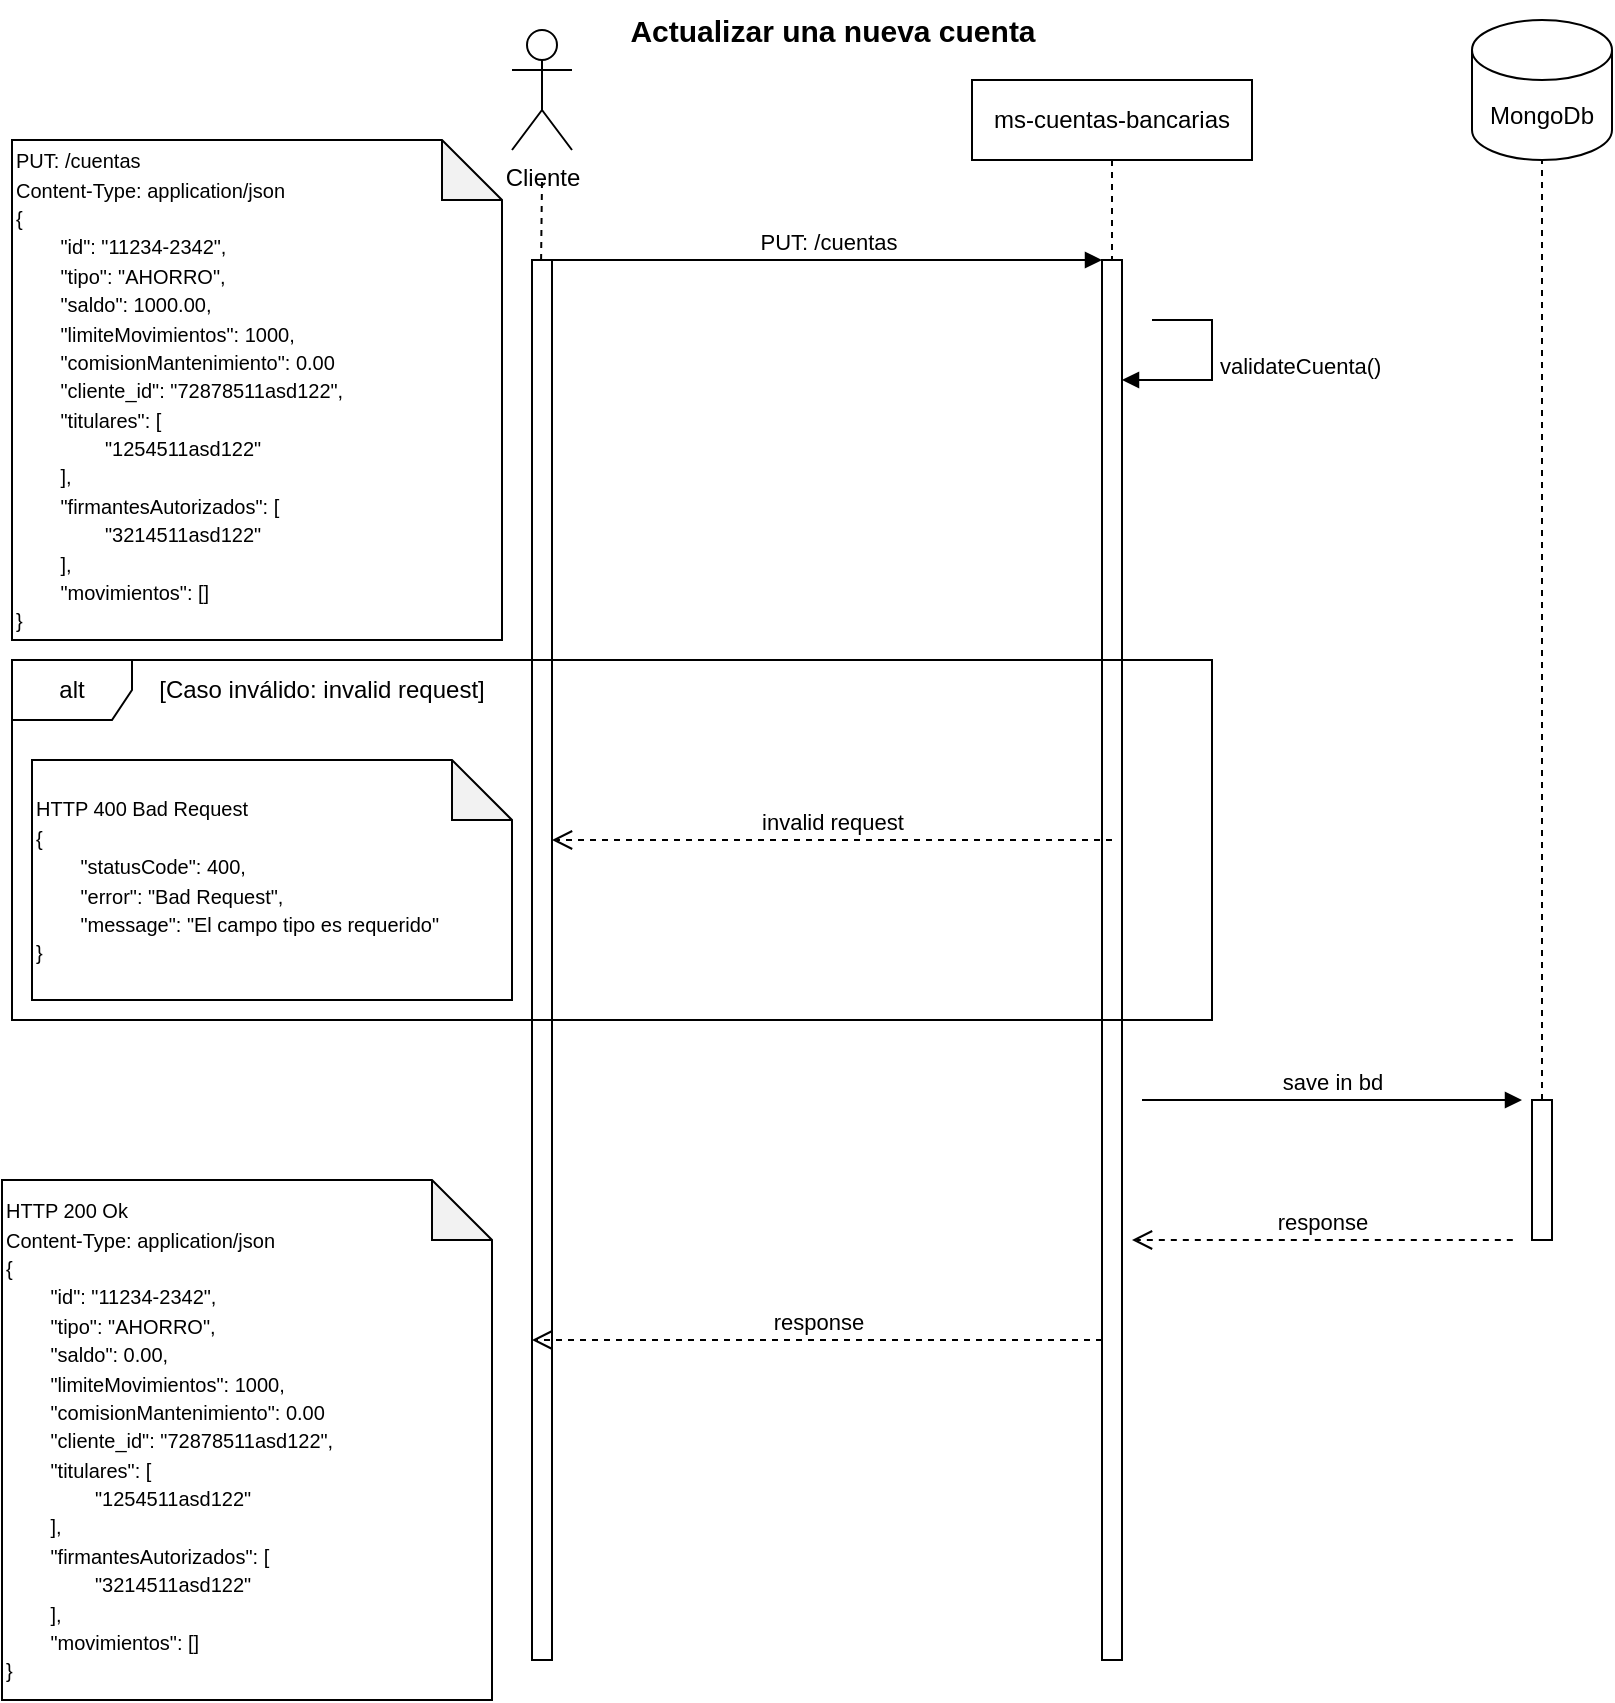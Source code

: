 <mxfile version="25.0.3">
  <diagram name="Page-1" id="2YBvvXClWsGukQMizWep">
    <mxGraphModel dx="1380" dy="739" grid="1" gridSize="10" guides="1" tooltips="1" connect="1" arrows="1" fold="1" page="1" pageScale="1" pageWidth="850" pageHeight="1100" math="0" shadow="0">
      <root>
        <mxCell id="0" />
        <mxCell id="1" parent="0" />
        <mxCell id="FPl_LzPnAsr6WE_-1Flb-5" value="ms-cuentas-bancarias" style="shape=umlLifeline;perimeter=lifelinePerimeter;whiteSpace=wrap;html=1;container=0;dropTarget=0;collapsible=0;recursiveResize=0;outlineConnect=0;portConstraint=eastwest;newEdgeStyle={&quot;edgeStyle&quot;:&quot;elbowEdgeStyle&quot;,&quot;elbow&quot;:&quot;vertical&quot;,&quot;curved&quot;:0,&quot;rounded&quot;:0};labelBackgroundColor=none;" parent="1" vertex="1">
          <mxGeometry x="510" y="50" width="140" height="790" as="geometry" />
        </mxCell>
        <mxCell id="FPl_LzPnAsr6WE_-1Flb-6" value="" style="html=1;points=[];perimeter=orthogonalPerimeter;outlineConnect=0;targetShapes=umlLifeline;portConstraint=eastwest;newEdgeStyle={&quot;edgeStyle&quot;:&quot;elbowEdgeStyle&quot;,&quot;elbow&quot;:&quot;vertical&quot;,&quot;curved&quot;:0,&quot;rounded&quot;:0};labelBackgroundColor=none;" parent="FPl_LzPnAsr6WE_-1Flb-5" vertex="1">
          <mxGeometry x="65" y="90" width="10" height="700" as="geometry" />
        </mxCell>
        <mxCell id="FPl_LzPnAsr6WE_-1Flb-7" value="PUT: /cuentas" style="html=1;verticalAlign=bottom;endArrow=block;edgeStyle=elbowEdgeStyle;elbow=vertical;curved=0;rounded=0;labelBackgroundColor=none;fontColor=default;" parent="1" source="FPl_LzPnAsr6WE_-1Flb-10" target="FPl_LzPnAsr6WE_-1Flb-6" edge="1">
          <mxGeometry x="0.004" relative="1" as="geometry">
            <mxPoint x="310" y="140" as="sourcePoint" />
            <Array as="points">
              <mxPoint x="395" y="140" />
            </Array>
            <mxPoint x="580" y="140" as="targetPoint" />
            <mxPoint as="offset" />
          </mxGeometry>
        </mxCell>
        <mxCell id="FPl_LzPnAsr6WE_-1Flb-8" value="invalid request" style="html=1;verticalAlign=bottom;endArrow=open;dashed=1;endSize=8;edgeStyle=elbowEdgeStyle;elbow=vertical;curved=0;rounded=0;labelBackgroundColor=none;fontColor=default;" parent="1" edge="1">
          <mxGeometry relative="1" as="geometry">
            <mxPoint x="300" y="430" as="targetPoint" />
            <Array as="points">
              <mxPoint x="405" y="430" />
            </Array>
            <mxPoint x="580" y="430" as="sourcePoint" />
          </mxGeometry>
        </mxCell>
        <mxCell id="FPl_LzPnAsr6WE_-1Flb-9" value="Cliente" style="shape=umlActor;verticalLabelPosition=bottom;verticalAlign=top;html=1;outlineConnect=0;labelBackgroundColor=none;" parent="1" vertex="1">
          <mxGeometry x="280" y="25" width="30" height="60" as="geometry" />
        </mxCell>
        <mxCell id="FPl_LzPnAsr6WE_-1Flb-10" value="" style="html=1;points=[];perimeter=orthogonalPerimeter;outlineConnect=0;targetShapes=umlLifeline;portConstraint=eastwest;newEdgeStyle={&quot;edgeStyle&quot;:&quot;elbowEdgeStyle&quot;,&quot;elbow&quot;:&quot;vertical&quot;,&quot;curved&quot;:0,&quot;rounded&quot;:0};labelBackgroundColor=none;" parent="1" vertex="1">
          <mxGeometry x="290" y="140" width="10" height="700" as="geometry" />
        </mxCell>
        <mxCell id="FPl_LzPnAsr6WE_-1Flb-11" value="" style="endArrow=none;dashed=1;html=1;rounded=0;labelBackgroundColor=none;fontColor=default;" parent="1" edge="1">
          <mxGeometry width="50" height="50" relative="1" as="geometry">
            <mxPoint x="294.55" y="140" as="sourcePoint" />
            <mxPoint x="295" y="100" as="targetPoint" />
          </mxGeometry>
        </mxCell>
        <mxCell id="FPl_LzPnAsr6WE_-1Flb-12" value="validateCuenta()" style="html=1;align=left;spacingLeft=2;endArrow=block;rounded=0;edgeStyle=orthogonalEdgeStyle;curved=0;rounded=0;" parent="1" target="FPl_LzPnAsr6WE_-1Flb-6" edge="1">
          <mxGeometry relative="1" as="geometry">
            <mxPoint x="600" y="170" as="sourcePoint" />
            <Array as="points">
              <mxPoint x="630" y="170" />
              <mxPoint x="630" y="200" />
            </Array>
            <mxPoint x="605" y="200" as="targetPoint" />
          </mxGeometry>
        </mxCell>
        <mxCell id="FPl_LzPnAsr6WE_-1Flb-13" value="&lt;font style=&quot;font-size: 10px;&quot;&gt;PUT: /cuentas&lt;/font&gt;&lt;div&gt;&lt;font style=&quot;font-size: 10px;&quot;&gt;Content-Type: application/json&lt;/font&gt;&lt;/div&gt;&lt;div&gt;&lt;div&gt;&lt;font style=&quot;font-size: 10px;&quot;&gt;{&lt;/font&gt;&lt;/div&gt;&lt;div&gt;&lt;font style=&quot;font-size: 10px;&quot;&gt;&lt;span style=&quot;white-space: pre;&quot;&gt;&#x9;&lt;/span&gt;&quot;id&lt;span style=&quot;background-color: initial;&quot;&gt;&quot;: &quot;11234-2342&quot;,&lt;/span&gt;&lt;/font&gt;&lt;/div&gt;&lt;div&gt;&lt;span style=&quot;font-size: 10px; background-color: initial;&quot;&gt;&lt;span style=&quot;white-space: pre;&quot;&gt;&#x9;&lt;/span&gt;&quot;tipo&quot;: &quot;AHORRO&quot;,&lt;br&gt;&lt;/span&gt;&lt;/div&gt;&lt;div&gt;&lt;span style=&quot;font-size: 10px; background-color: initial;&quot;&gt;&lt;span style=&quot;white-space: pre;&quot;&gt;&#x9;&lt;/span&gt;&quot;saldo&quot;: 1000.00,&lt;br&gt;&lt;/span&gt;&lt;/div&gt;&lt;div&gt;&lt;span style=&quot;font-size: 10px; background-color: initial;&quot;&gt;&lt;span style=&quot;white-space: pre;&quot;&gt;&#x9;&lt;/span&gt;&quot;limiteMovimientos&quot;: 1000,&lt;br&gt;&lt;/span&gt;&lt;/div&gt;&lt;div&gt;&lt;span style=&quot;font-size: 10px; background-color: initial;&quot;&gt;&lt;span style=&quot;white-space: pre;&quot;&gt;&#x9;&lt;/span&gt;&quot;comisionMantenimiento&quot;: 0.00&lt;br&gt;&lt;/span&gt;&lt;/div&gt;&lt;div&gt;&lt;span style=&quot;font-size: 10px; background-color: initial;&quot;&gt;&lt;span style=&quot;white-space: pre;&quot;&gt;&#x9;&lt;/span&gt;&quot;cliente_id&quot;: &quot;72878511asd122&quot;,&lt;br&gt;&lt;/span&gt;&lt;/div&gt;&lt;div&gt;&lt;span style=&quot;font-size: 10px; background-color: initial;&quot;&gt;&lt;span style=&quot;white-space: pre;&quot;&gt;&#x9;&lt;/span&gt;&quot;titulares&quot;: [&lt;/span&gt;&lt;/div&gt;&lt;div&gt;&lt;span style=&quot;font-size: 10px; background-color: initial;&quot;&gt;&lt;span style=&quot;white-space: pre;&quot;&gt;&#x9;&lt;/span&gt;&lt;span style=&quot;white-space: pre;&quot;&gt;&#x9;&lt;/span&gt;&quot;&lt;/span&gt;&lt;span style=&quot;font-size: 10px; background-color: initial;&quot;&gt;1254511asd122&lt;/span&gt;&lt;span style=&quot;background-color: initial; font-size: 10px;&quot;&gt;&quot;&lt;/span&gt;&lt;/div&gt;&lt;div&gt;&lt;span style=&quot;font-size: 10px; background-color: initial;&quot;&gt;&lt;span style=&quot;white-space: pre;&quot;&gt;&#x9;&lt;/span&gt;],&lt;br&gt;&lt;/span&gt;&lt;/div&gt;&lt;div&gt;&lt;span style=&quot;font-size: 10px; background-color: initial;&quot;&gt;&lt;span style=&quot;white-space: pre;&quot;&gt;&#x9;&lt;/span&gt;&quot;firmantesAutorizados&quot;: [&lt;/span&gt;&lt;/div&gt;&lt;div&gt;&lt;span style=&quot;font-size: 10px; background-color: initial;&quot;&gt;&lt;span style=&quot;white-space: pre;&quot;&gt;&#x9;&lt;/span&gt;&lt;span style=&quot;white-space: pre;&quot;&gt;&#x9;&lt;/span&gt;&quot;&lt;/span&gt;&lt;span style=&quot;font-size: 10px; background-color: initial;&quot;&gt;3214511asd122&lt;/span&gt;&lt;span style=&quot;background-color: initial; font-size: 10px;&quot;&gt;&quot;&lt;/span&gt;&lt;/div&gt;&lt;div&gt;&lt;span style=&quot;font-size: 10px; background-color: initial;&quot;&gt;&lt;span style=&quot;white-space: pre;&quot;&gt;&#x9;&lt;/span&gt;],&lt;/span&gt;&lt;/div&gt;&lt;div&gt;&lt;span style=&quot;font-size: 10px; background-color: initial;&quot;&gt;&lt;span style=&quot;white-space: pre;&quot;&gt;&#x9;&lt;/span&gt;&quot;movimientos&quot;: [&lt;/span&gt;&lt;span style=&quot;background-color: initial; font-size: 10px;&quot;&gt;]&lt;/span&gt;&lt;/div&gt;&lt;/div&gt;&lt;div&gt;&lt;span style=&quot;font-size: 10px;&quot;&gt;}&lt;/span&gt;&lt;/div&gt;" style="shape=note;whiteSpace=wrap;html=1;backgroundOutline=1;darkOpacity=0.05;align=left;" parent="1" vertex="1">
          <mxGeometry x="30" y="80" width="245" height="250" as="geometry" />
        </mxCell>
        <mxCell id="FPl_LzPnAsr6WE_-1Flb-14" value="alt" style="shape=umlFrame;whiteSpace=wrap;html=1;pointerEvents=0;" parent="1" vertex="1">
          <mxGeometry x="30" y="340" width="600" height="180" as="geometry" />
        </mxCell>
        <mxCell id="FPl_LzPnAsr6WE_-1Flb-15" value="[Caso inválido: invalid request]" style="text;html=1;align=center;verticalAlign=middle;whiteSpace=wrap;rounded=0;" parent="1" vertex="1">
          <mxGeometry x="100" y="340" width="170" height="30" as="geometry" />
        </mxCell>
        <mxCell id="FPl_LzPnAsr6WE_-1Flb-16" value="&lt;font style=&quot;font-size: 10px;&quot;&gt;HTTP 400 Bad Request&lt;/font&gt;&lt;div&gt;&lt;span style=&quot;font-size: 10px; background-color: initial;&quot;&gt;{&lt;/span&gt;&lt;/div&gt;&lt;div&gt;&lt;font style=&quot;font-size: 10px;&quot;&gt;&lt;span style=&quot;white-space: pre;&quot;&gt;&#x9;&lt;/span&gt;&quot;statusCode&quot;: 400,&lt;/font&gt;&lt;/div&gt;&lt;div&gt;&lt;font style=&quot;font-size: 10px;&quot;&gt;&lt;span style=&quot;white-space: pre;&quot;&gt;&#x9;&lt;/span&gt;&quot;error&quot;: &quot;Bad Request&quot;,&lt;/font&gt;&lt;/div&gt;&lt;div&gt;&lt;font style=&quot;font-size: 10px;&quot;&gt;&lt;span style=&quot;white-space: pre;&quot;&gt;&#x9;&lt;/span&gt;&quot;message&quot;: &quot;El campo tipo es requerido&quot;&lt;/font&gt;&lt;/div&gt;&lt;div&gt;&lt;font style=&quot;font-size: 10px;&quot;&gt;}&lt;/font&gt;&lt;/div&gt;" style="shape=note;whiteSpace=wrap;html=1;backgroundOutline=1;darkOpacity=0.05;align=left;" parent="1" vertex="1">
          <mxGeometry x="40" y="390" width="240" height="120" as="geometry" />
        </mxCell>
        <mxCell id="FPl_LzPnAsr6WE_-1Flb-17" value="MongoDb" style="shape=cylinder3;whiteSpace=wrap;html=1;boundedLbl=1;backgroundOutline=1;size=15;" parent="1" vertex="1">
          <mxGeometry x="760" y="20" width="70" height="70" as="geometry" />
        </mxCell>
        <mxCell id="FPl_LzPnAsr6WE_-1Flb-18" value="" style="endArrow=none;dashed=1;html=1;rounded=0;entryX=0.5;entryY=1;entryDx=0;entryDy=0;entryPerimeter=0;" parent="1" source="FPl_LzPnAsr6WE_-1Flb-20" target="FPl_LzPnAsr6WE_-1Flb-17" edge="1">
          <mxGeometry width="50" height="50" relative="1" as="geometry">
            <mxPoint x="790" y="440" as="sourcePoint" />
            <mxPoint x="810" y="130" as="targetPoint" />
          </mxGeometry>
        </mxCell>
        <mxCell id="FPl_LzPnAsr6WE_-1Flb-19" value="save in bd" style="html=1;verticalAlign=bottom;endArrow=block;curved=0;rounded=0;" parent="1" edge="1">
          <mxGeometry width="80" relative="1" as="geometry">
            <mxPoint x="595" y="560" as="sourcePoint" />
            <mxPoint x="785" y="560" as="targetPoint" />
          </mxGeometry>
        </mxCell>
        <mxCell id="FPl_LzPnAsr6WE_-1Flb-20" value="" style="html=1;points=[];perimeter=orthogonalPerimeter;outlineConnect=0;targetShapes=umlLifeline;portConstraint=eastwest;newEdgeStyle={&quot;edgeStyle&quot;:&quot;elbowEdgeStyle&quot;,&quot;elbow&quot;:&quot;vertical&quot;,&quot;curved&quot;:0,&quot;rounded&quot;:0};labelBackgroundColor=none;" parent="1" vertex="1">
          <mxGeometry x="790" y="560" width="10" height="70" as="geometry" />
        </mxCell>
        <mxCell id="FPl_LzPnAsr6WE_-1Flb-21" value="response" style="html=1;verticalAlign=bottom;endArrow=open;dashed=1;endSize=8;curved=0;rounded=0;" parent="1" edge="1">
          <mxGeometry relative="1" as="geometry">
            <mxPoint x="780.41" y="630" as="sourcePoint" />
            <mxPoint x="590.001" y="630" as="targetPoint" />
          </mxGeometry>
        </mxCell>
        <mxCell id="FPl_LzPnAsr6WE_-1Flb-22" value="response" style="html=1;verticalAlign=bottom;endArrow=open;dashed=1;endSize=8;curved=0;rounded=0;" parent="1" edge="1">
          <mxGeometry relative="1" as="geometry">
            <mxPoint x="575" y="680" as="sourcePoint" />
            <mxPoint x="290" y="680" as="targetPoint" />
          </mxGeometry>
        </mxCell>
        <mxCell id="FPl_LzPnAsr6WE_-1Flb-23" value="&lt;font style=&quot;font-size: 10px;&quot;&gt;HTTP 200 Ok&lt;/font&gt;&lt;div&gt;&lt;font style=&quot;font-size: 10px;&quot;&gt;Content-Type: application/json&lt;/font&gt;&lt;/div&gt;&lt;div&gt;&lt;div&gt;&lt;div&gt;&lt;font style=&quot;font-size: 10px;&quot;&gt;{&lt;/font&gt;&lt;/div&gt;&lt;div&gt;&lt;font style=&quot;font-size: 10px;&quot;&gt;&lt;span style=&quot;white-space: pre;&quot;&gt;&#x9;&lt;/span&gt;&quot;id&lt;/font&gt;&lt;span style=&quot;font-size: 10px; background-color: initial;&quot;&gt;&quot;: &quot;11234-2342&quot;,&lt;/span&gt;&lt;/div&gt;&lt;div&gt;&lt;span style=&quot;font-size: 10px; background-color: initial;&quot;&gt;&lt;span style=&quot;white-space: pre;&quot;&gt;&#x9;&lt;/span&gt;&quot;tipo&quot;: &quot;AHORRO&quot;,&lt;br&gt;&lt;/span&gt;&lt;/div&gt;&lt;div&gt;&lt;span style=&quot;font-size: 10px; background-color: initial;&quot;&gt;&lt;span style=&quot;white-space: pre;&quot;&gt;&#x9;&lt;/span&gt;&quot;saldo&quot;: 0.00,&lt;br&gt;&lt;/span&gt;&lt;/div&gt;&lt;div&gt;&lt;span style=&quot;font-size: 10px; background-color: initial;&quot;&gt;&lt;span style=&quot;white-space: pre;&quot;&gt;&#x9;&lt;/span&gt;&quot;limiteMovimientos&quot;: 1000,&lt;br&gt;&lt;/span&gt;&lt;/div&gt;&lt;div&gt;&lt;span style=&quot;font-size: 10px; background-color: initial;&quot;&gt;&lt;span style=&quot;white-space: pre;&quot;&gt;&#x9;&lt;/span&gt;&quot;comisionMantenimiento&quot;: 0.00&lt;br&gt;&lt;/span&gt;&lt;/div&gt;&lt;div&gt;&lt;span style=&quot;font-size: 10px; background-color: initial;&quot;&gt;&lt;span style=&quot;white-space: pre;&quot;&gt;&#x9;&lt;/span&gt;&quot;cliente_id&quot;: &quot;72878511asd122&quot;,&lt;br&gt;&lt;/span&gt;&lt;/div&gt;&lt;div&gt;&lt;span style=&quot;font-size: 10px; background-color: initial;&quot;&gt;&lt;span style=&quot;white-space: pre;&quot;&gt;&#x9;&lt;/span&gt;&quot;titulares&quot;: [&lt;/span&gt;&lt;/div&gt;&lt;div&gt;&lt;span style=&quot;font-size: 10px; background-color: initial;&quot;&gt;&lt;span style=&quot;white-space: pre;&quot;&gt;&#x9;&lt;/span&gt;&lt;span style=&quot;white-space: pre;&quot;&gt;&#x9;&lt;/span&gt;&quot;&lt;/span&gt;&lt;span style=&quot;font-size: 10px; background-color: initial;&quot;&gt;1254511asd122&lt;/span&gt;&lt;span style=&quot;background-color: initial; font-size: 10px;&quot;&gt;&quot;&lt;/span&gt;&lt;/div&gt;&lt;div&gt;&lt;span style=&quot;font-size: 10px; background-color: initial;&quot;&gt;&lt;span style=&quot;white-space: pre;&quot;&gt;&#x9;&lt;/span&gt;],&lt;br&gt;&lt;/span&gt;&lt;/div&gt;&lt;div&gt;&lt;span style=&quot;font-size: 10px; background-color: initial;&quot;&gt;&lt;span style=&quot;white-space: pre;&quot;&gt;&#x9;&lt;/span&gt;&quot;firmantesAutorizados&quot;: [&lt;/span&gt;&lt;/div&gt;&lt;div&gt;&lt;span style=&quot;font-size: 10px; background-color: initial;&quot;&gt;&lt;span style=&quot;white-space: pre;&quot;&gt;&#x9;&lt;/span&gt;&lt;span style=&quot;white-space: pre;&quot;&gt;&#x9;&lt;/span&gt;&quot;&lt;/span&gt;&lt;span style=&quot;font-size: 10px; background-color: initial;&quot;&gt;3214511asd122&lt;/span&gt;&lt;span style=&quot;background-color: initial; font-size: 10px;&quot;&gt;&quot;&lt;/span&gt;&lt;/div&gt;&lt;div&gt;&lt;span style=&quot;font-size: 10px; background-color: initial;&quot;&gt;&lt;span style=&quot;white-space: pre;&quot;&gt;&#x9;&lt;/span&gt;],&lt;/span&gt;&lt;/div&gt;&lt;div&gt;&lt;span style=&quot;font-size: 10px; background-color: initial;&quot;&gt;&lt;span style=&quot;white-space: pre;&quot;&gt;&#x9;&lt;/span&gt;&quot;movimientos&quot;: [&lt;/span&gt;&lt;span style=&quot;background-color: initial; font-size: 10px;&quot;&gt;]&lt;/span&gt;&lt;/div&gt;&lt;/div&gt;&lt;div&gt;&lt;span style=&quot;font-size: 10px;&quot;&gt;}&lt;/span&gt;&lt;/div&gt;&lt;/div&gt;" style="shape=note;whiteSpace=wrap;html=1;backgroundOutline=1;darkOpacity=0.05;align=left;" parent="1" vertex="1">
          <mxGeometry x="25" y="600" width="245" height="260" as="geometry" />
        </mxCell>
        <mxCell id="FPl_LzPnAsr6WE_-1Flb-24" value="&lt;b&gt;&lt;font style=&quot;font-size: 15px;&quot;&gt;Actualizar una nueva cuenta&lt;/font&gt;&lt;/b&gt;" style="text;html=1;align=center;verticalAlign=middle;resizable=0;points=[];autosize=1;strokeColor=none;fillColor=none;" parent="1" vertex="1">
          <mxGeometry x="325" y="10" width="230" height="30" as="geometry" />
        </mxCell>
      </root>
    </mxGraphModel>
  </diagram>
</mxfile>
